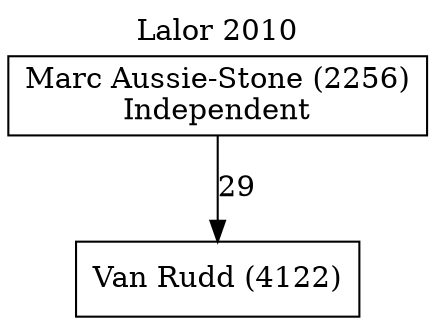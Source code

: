// House preference flow
digraph "Van Rudd (4122)_Lalor_2010" {
	graph [label="Lalor 2010" labelloc=t mclimit=10]
	node [shape=box]
	"Van Rudd (4122)" [label="Van Rudd (4122)
"]
	"Marc Aussie-Stone (2256)" [label="Marc Aussie-Stone (2256)
Independent"]
	"Marc Aussie-Stone (2256)" -> "Van Rudd (4122)" [label=29]
}
